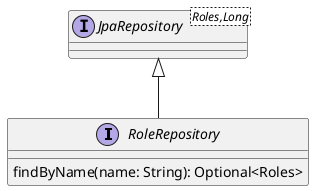 @startuml
interface RoleRepository [[java:edu.sru.thangiah.repository.RoleRepository]] {
	findByName(name: String): Optional<Roles>
}
interface "JpaRepository<Roles,Long>" as JpaRepository_Roles_Long_ {
}
JpaRepository_Roles_Long_ <|-- RoleRepository
@enduml